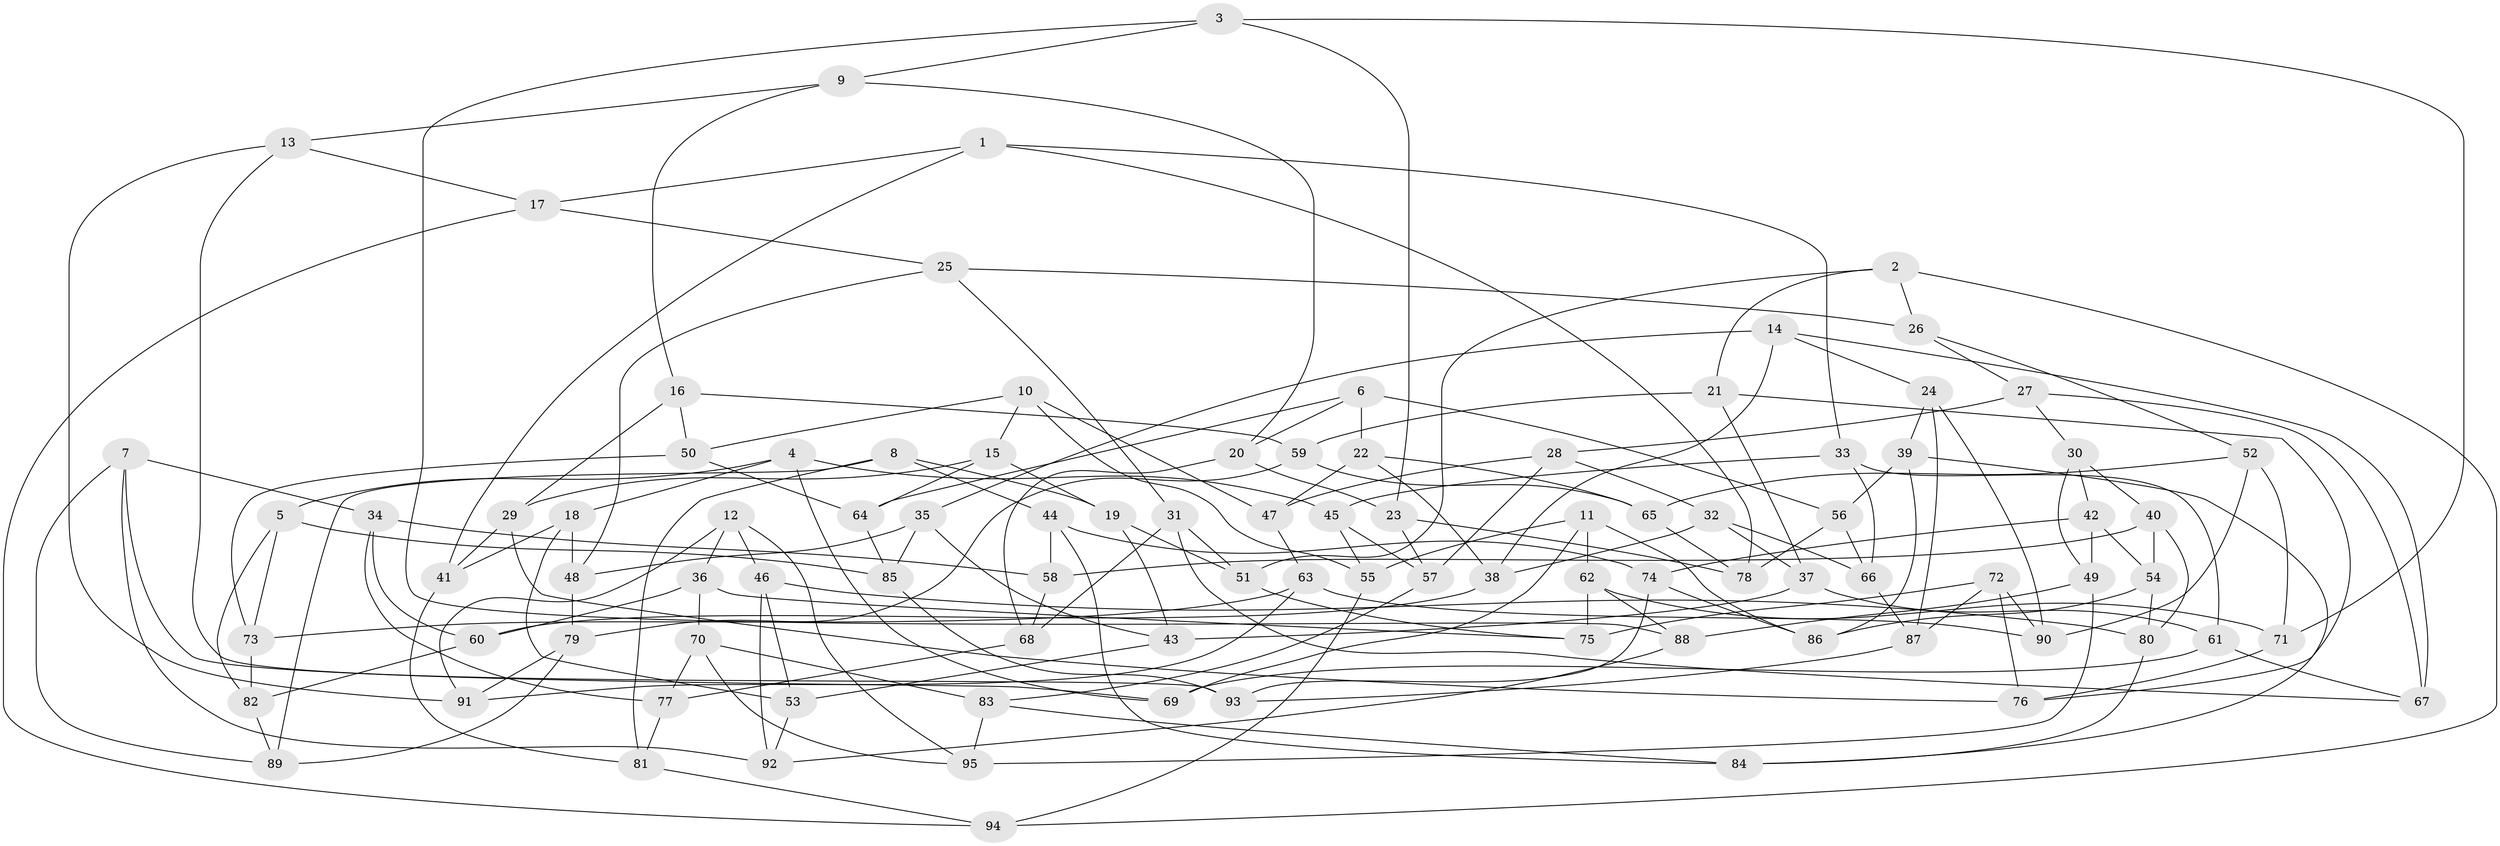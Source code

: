 // coarse degree distribution, {11: 0.014925373134328358, 10: 0.029850746268656716, 9: 0.029850746268656716, 4: 0.8507462686567164, 12: 0.014925373134328358, 3: 0.04477611940298507, 8: 0.014925373134328358}
// Generated by graph-tools (version 1.1) at 2025/53/03/04/25 22:53:40]
// undirected, 95 vertices, 190 edges
graph export_dot {
  node [color=gray90,style=filled];
  1;
  2;
  3;
  4;
  5;
  6;
  7;
  8;
  9;
  10;
  11;
  12;
  13;
  14;
  15;
  16;
  17;
  18;
  19;
  20;
  21;
  22;
  23;
  24;
  25;
  26;
  27;
  28;
  29;
  30;
  31;
  32;
  33;
  34;
  35;
  36;
  37;
  38;
  39;
  40;
  41;
  42;
  43;
  44;
  45;
  46;
  47;
  48;
  49;
  50;
  51;
  52;
  53;
  54;
  55;
  56;
  57;
  58;
  59;
  60;
  61;
  62;
  63;
  64;
  65;
  66;
  67;
  68;
  69;
  70;
  71;
  72;
  73;
  74;
  75;
  76;
  77;
  78;
  79;
  80;
  81;
  82;
  83;
  84;
  85;
  86;
  87;
  88;
  89;
  90;
  91;
  92;
  93;
  94;
  95;
  1 -- 17;
  1 -- 41;
  1 -- 78;
  1 -- 33;
  2 -- 51;
  2 -- 21;
  2 -- 94;
  2 -- 26;
  3 -- 23;
  3 -- 9;
  3 -- 71;
  3 -- 88;
  4 -- 45;
  4 -- 5;
  4 -- 69;
  4 -- 18;
  5 -- 82;
  5 -- 73;
  5 -- 85;
  6 -- 56;
  6 -- 64;
  6 -- 22;
  6 -- 20;
  7 -- 69;
  7 -- 34;
  7 -- 92;
  7 -- 89;
  8 -- 44;
  8 -- 81;
  8 -- 89;
  8 -- 19;
  9 -- 13;
  9 -- 16;
  9 -- 20;
  10 -- 47;
  10 -- 55;
  10 -- 50;
  10 -- 15;
  11 -- 55;
  11 -- 62;
  11 -- 69;
  11 -- 86;
  12 -- 95;
  12 -- 91;
  12 -- 36;
  12 -- 46;
  13 -- 91;
  13 -- 93;
  13 -- 17;
  14 -- 38;
  14 -- 35;
  14 -- 67;
  14 -- 24;
  15 -- 64;
  15 -- 19;
  15 -- 29;
  16 -- 50;
  16 -- 29;
  16 -- 59;
  17 -- 94;
  17 -- 25;
  18 -- 48;
  18 -- 53;
  18 -- 41;
  19 -- 51;
  19 -- 43;
  20 -- 68;
  20 -- 23;
  21 -- 37;
  21 -- 59;
  21 -- 76;
  22 -- 38;
  22 -- 47;
  22 -- 65;
  23 -- 78;
  23 -- 57;
  24 -- 39;
  24 -- 87;
  24 -- 90;
  25 -- 48;
  25 -- 31;
  25 -- 26;
  26 -- 52;
  26 -- 27;
  27 -- 67;
  27 -- 28;
  27 -- 30;
  28 -- 47;
  28 -- 32;
  28 -- 57;
  29 -- 76;
  29 -- 41;
  30 -- 49;
  30 -- 42;
  30 -- 40;
  31 -- 67;
  31 -- 68;
  31 -- 51;
  32 -- 37;
  32 -- 38;
  32 -- 66;
  33 -- 45;
  33 -- 61;
  33 -- 66;
  34 -- 60;
  34 -- 58;
  34 -- 77;
  35 -- 48;
  35 -- 43;
  35 -- 85;
  36 -- 60;
  36 -- 70;
  36 -- 75;
  37 -- 43;
  37 -- 61;
  38 -- 60;
  39 -- 56;
  39 -- 86;
  39 -- 84;
  40 -- 80;
  40 -- 54;
  40 -- 58;
  41 -- 81;
  42 -- 74;
  42 -- 49;
  42 -- 54;
  43 -- 53;
  44 -- 74;
  44 -- 84;
  44 -- 58;
  45 -- 57;
  45 -- 55;
  46 -- 80;
  46 -- 92;
  46 -- 53;
  47 -- 63;
  48 -- 79;
  49 -- 95;
  49 -- 88;
  50 -- 64;
  50 -- 73;
  51 -- 75;
  52 -- 90;
  52 -- 65;
  52 -- 71;
  53 -- 92;
  54 -- 86;
  54 -- 80;
  55 -- 94;
  56 -- 78;
  56 -- 66;
  57 -- 83;
  58 -- 68;
  59 -- 79;
  59 -- 65;
  60 -- 82;
  61 -- 69;
  61 -- 67;
  62 -- 88;
  62 -- 75;
  62 -- 71;
  63 -- 73;
  63 -- 90;
  63 -- 91;
  64 -- 85;
  65 -- 78;
  66 -- 87;
  68 -- 77;
  70 -- 95;
  70 -- 77;
  70 -- 83;
  71 -- 76;
  72 -- 90;
  72 -- 75;
  72 -- 87;
  72 -- 76;
  73 -- 82;
  74 -- 86;
  74 -- 93;
  77 -- 81;
  79 -- 91;
  79 -- 89;
  80 -- 84;
  81 -- 94;
  82 -- 89;
  83 -- 95;
  83 -- 84;
  85 -- 93;
  87 -- 93;
  88 -- 92;
}
